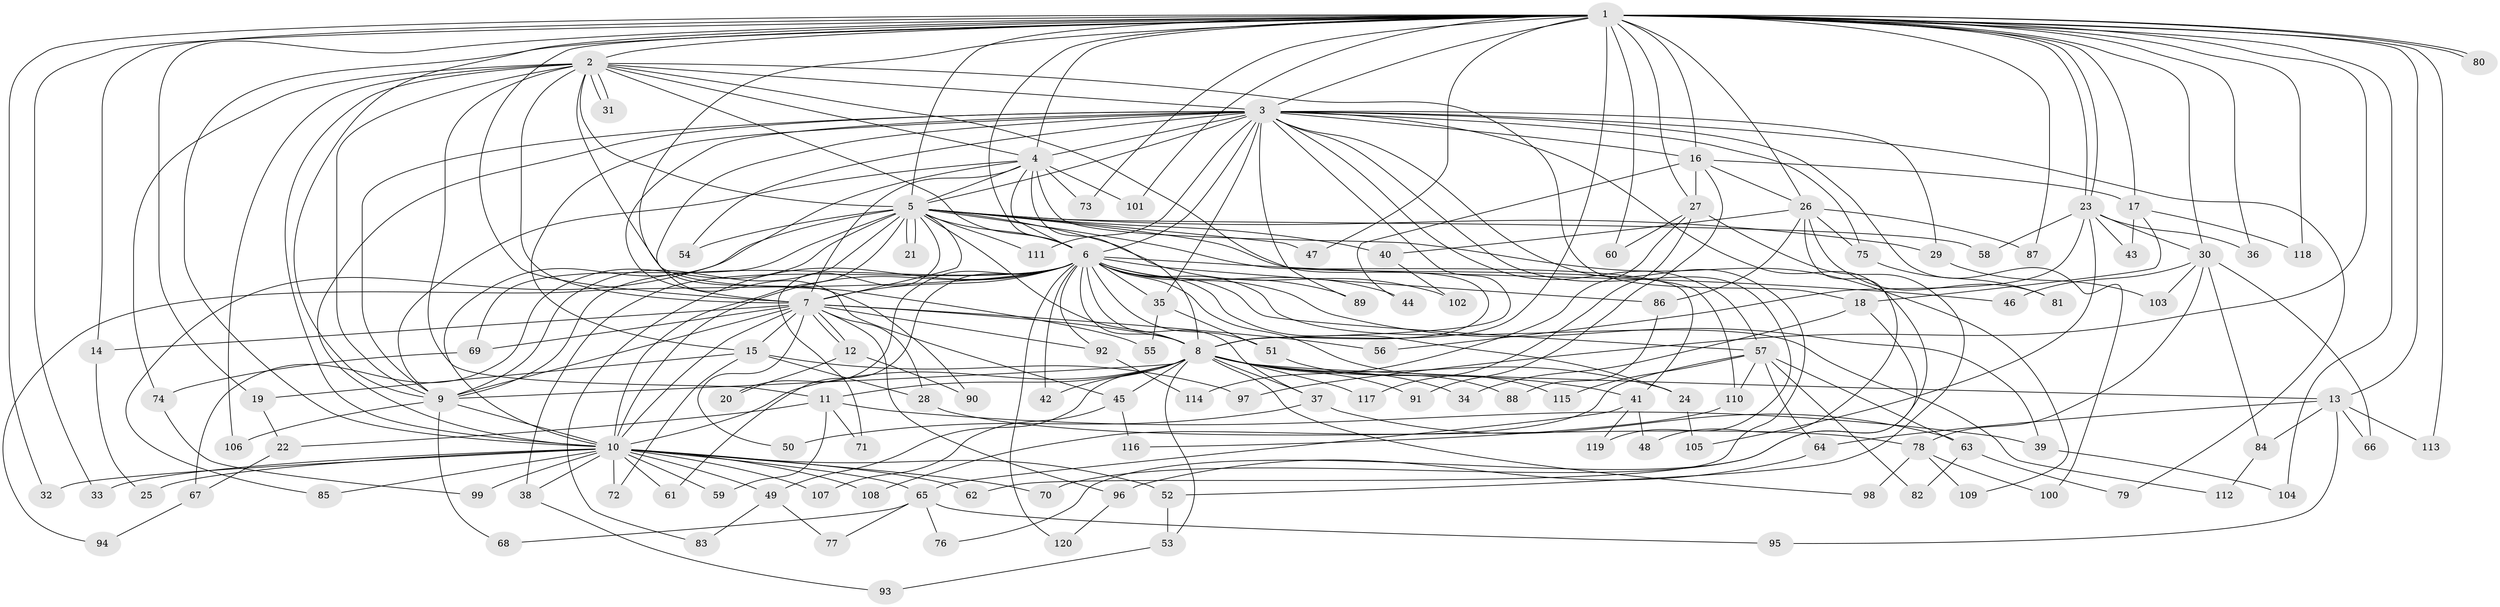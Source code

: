 // coarse degree distribution, {29: 0.023809523809523808, 18: 0.011904761904761904, 28: 0.011904761904761904, 9: 0.011904761904761904, 4: 0.07142857142857142, 2: 0.5714285714285714, 6: 0.05952380952380952, 1: 0.08333333333333333, 10: 0.011904761904761904, 3: 0.11904761904761904, 5: 0.011904761904761904, 13: 0.011904761904761904}
// Generated by graph-tools (version 1.1) at 2025/49/03/04/25 21:49:36]
// undirected, 120 vertices, 265 edges
graph export_dot {
graph [start="1"]
  node [color=gray90,style=filled];
  1;
  2;
  3;
  4;
  5;
  6;
  7;
  8;
  9;
  10;
  11;
  12;
  13;
  14;
  15;
  16;
  17;
  18;
  19;
  20;
  21;
  22;
  23;
  24;
  25;
  26;
  27;
  28;
  29;
  30;
  31;
  32;
  33;
  34;
  35;
  36;
  37;
  38;
  39;
  40;
  41;
  42;
  43;
  44;
  45;
  46;
  47;
  48;
  49;
  50;
  51;
  52;
  53;
  54;
  55;
  56;
  57;
  58;
  59;
  60;
  61;
  62;
  63;
  64;
  65;
  66;
  67;
  68;
  69;
  70;
  71;
  72;
  73;
  74;
  75;
  76;
  77;
  78;
  79;
  80;
  81;
  82;
  83;
  84;
  85;
  86;
  87;
  88;
  89;
  90;
  91;
  92;
  93;
  94;
  95;
  96;
  97;
  98;
  99;
  100;
  101;
  102;
  103;
  104;
  105;
  106;
  107;
  108;
  109;
  110;
  111;
  112;
  113;
  114;
  115;
  116;
  117;
  118;
  119;
  120;
  1 -- 2;
  1 -- 3;
  1 -- 4;
  1 -- 5;
  1 -- 6;
  1 -- 7;
  1 -- 8;
  1 -- 9;
  1 -- 10;
  1 -- 13;
  1 -- 14;
  1 -- 16;
  1 -- 17;
  1 -- 19;
  1 -- 23;
  1 -- 23;
  1 -- 26;
  1 -- 27;
  1 -- 30;
  1 -- 32;
  1 -- 33;
  1 -- 36;
  1 -- 45;
  1 -- 47;
  1 -- 60;
  1 -- 73;
  1 -- 80;
  1 -- 80;
  1 -- 87;
  1 -- 97;
  1 -- 101;
  1 -- 104;
  1 -- 113;
  1 -- 118;
  2 -- 3;
  2 -- 4;
  2 -- 5;
  2 -- 6;
  2 -- 7;
  2 -- 8;
  2 -- 9;
  2 -- 10;
  2 -- 11;
  2 -- 18;
  2 -- 31;
  2 -- 31;
  2 -- 55;
  2 -- 74;
  2 -- 106;
  3 -- 4;
  3 -- 5;
  3 -- 6;
  3 -- 7;
  3 -- 8;
  3 -- 9;
  3 -- 10;
  3 -- 15;
  3 -- 16;
  3 -- 29;
  3 -- 35;
  3 -- 54;
  3 -- 57;
  3 -- 62;
  3 -- 70;
  3 -- 75;
  3 -- 79;
  3 -- 89;
  3 -- 90;
  3 -- 100;
  3 -- 111;
  3 -- 119;
  4 -- 5;
  4 -- 6;
  4 -- 7;
  4 -- 8;
  4 -- 9;
  4 -- 10;
  4 -- 73;
  4 -- 101;
  4 -- 109;
  5 -- 6;
  5 -- 7;
  5 -- 8;
  5 -- 9;
  5 -- 10;
  5 -- 21;
  5 -- 21;
  5 -- 29;
  5 -- 40;
  5 -- 41;
  5 -- 47;
  5 -- 54;
  5 -- 58;
  5 -- 67;
  5 -- 69;
  5 -- 71;
  5 -- 85;
  5 -- 102;
  5 -- 110;
  5 -- 111;
  6 -- 7;
  6 -- 8;
  6 -- 9;
  6 -- 10;
  6 -- 20;
  6 -- 24;
  6 -- 35;
  6 -- 37;
  6 -- 38;
  6 -- 39;
  6 -- 42;
  6 -- 44;
  6 -- 46;
  6 -- 51;
  6 -- 57;
  6 -- 61;
  6 -- 83;
  6 -- 86;
  6 -- 89;
  6 -- 92;
  6 -- 94;
  6 -- 112;
  6 -- 115;
  6 -- 120;
  7 -- 8;
  7 -- 9;
  7 -- 10;
  7 -- 12;
  7 -- 12;
  7 -- 14;
  7 -- 15;
  7 -- 28;
  7 -- 50;
  7 -- 56;
  7 -- 69;
  7 -- 92;
  7 -- 96;
  8 -- 9;
  8 -- 10;
  8 -- 11;
  8 -- 13;
  8 -- 24;
  8 -- 34;
  8 -- 37;
  8 -- 41;
  8 -- 42;
  8 -- 45;
  8 -- 49;
  8 -- 53;
  8 -- 91;
  8 -- 98;
  8 -- 117;
  9 -- 10;
  9 -- 68;
  9 -- 106;
  10 -- 25;
  10 -- 32;
  10 -- 33;
  10 -- 38;
  10 -- 49;
  10 -- 52;
  10 -- 59;
  10 -- 61;
  10 -- 62;
  10 -- 65;
  10 -- 70;
  10 -- 72;
  10 -- 85;
  10 -- 99;
  10 -- 107;
  10 -- 108;
  11 -- 22;
  11 -- 39;
  11 -- 59;
  11 -- 71;
  12 -- 20;
  12 -- 90;
  13 -- 64;
  13 -- 66;
  13 -- 84;
  13 -- 95;
  13 -- 113;
  14 -- 25;
  15 -- 19;
  15 -- 28;
  15 -- 72;
  15 -- 97;
  16 -- 17;
  16 -- 26;
  16 -- 27;
  16 -- 44;
  16 -- 91;
  17 -- 18;
  17 -- 43;
  17 -- 118;
  18 -- 34;
  18 -- 76;
  19 -- 22;
  22 -- 67;
  23 -- 30;
  23 -- 36;
  23 -- 43;
  23 -- 56;
  23 -- 58;
  23 -- 105;
  24 -- 105;
  26 -- 40;
  26 -- 48;
  26 -- 75;
  26 -- 81;
  26 -- 86;
  26 -- 87;
  27 -- 52;
  27 -- 60;
  27 -- 114;
  27 -- 117;
  28 -- 78;
  29 -- 103;
  30 -- 46;
  30 -- 66;
  30 -- 78;
  30 -- 84;
  30 -- 103;
  35 -- 51;
  35 -- 55;
  37 -- 50;
  37 -- 63;
  38 -- 93;
  39 -- 104;
  40 -- 102;
  41 -- 48;
  41 -- 65;
  41 -- 119;
  45 -- 107;
  45 -- 116;
  49 -- 77;
  49 -- 83;
  51 -- 88;
  52 -- 53;
  53 -- 93;
  57 -- 63;
  57 -- 64;
  57 -- 82;
  57 -- 108;
  57 -- 110;
  57 -- 115;
  63 -- 79;
  63 -- 82;
  64 -- 96;
  65 -- 68;
  65 -- 76;
  65 -- 77;
  65 -- 95;
  67 -- 94;
  69 -- 74;
  74 -- 99;
  75 -- 81;
  78 -- 98;
  78 -- 100;
  78 -- 109;
  84 -- 112;
  86 -- 88;
  92 -- 114;
  96 -- 120;
  110 -- 116;
}
